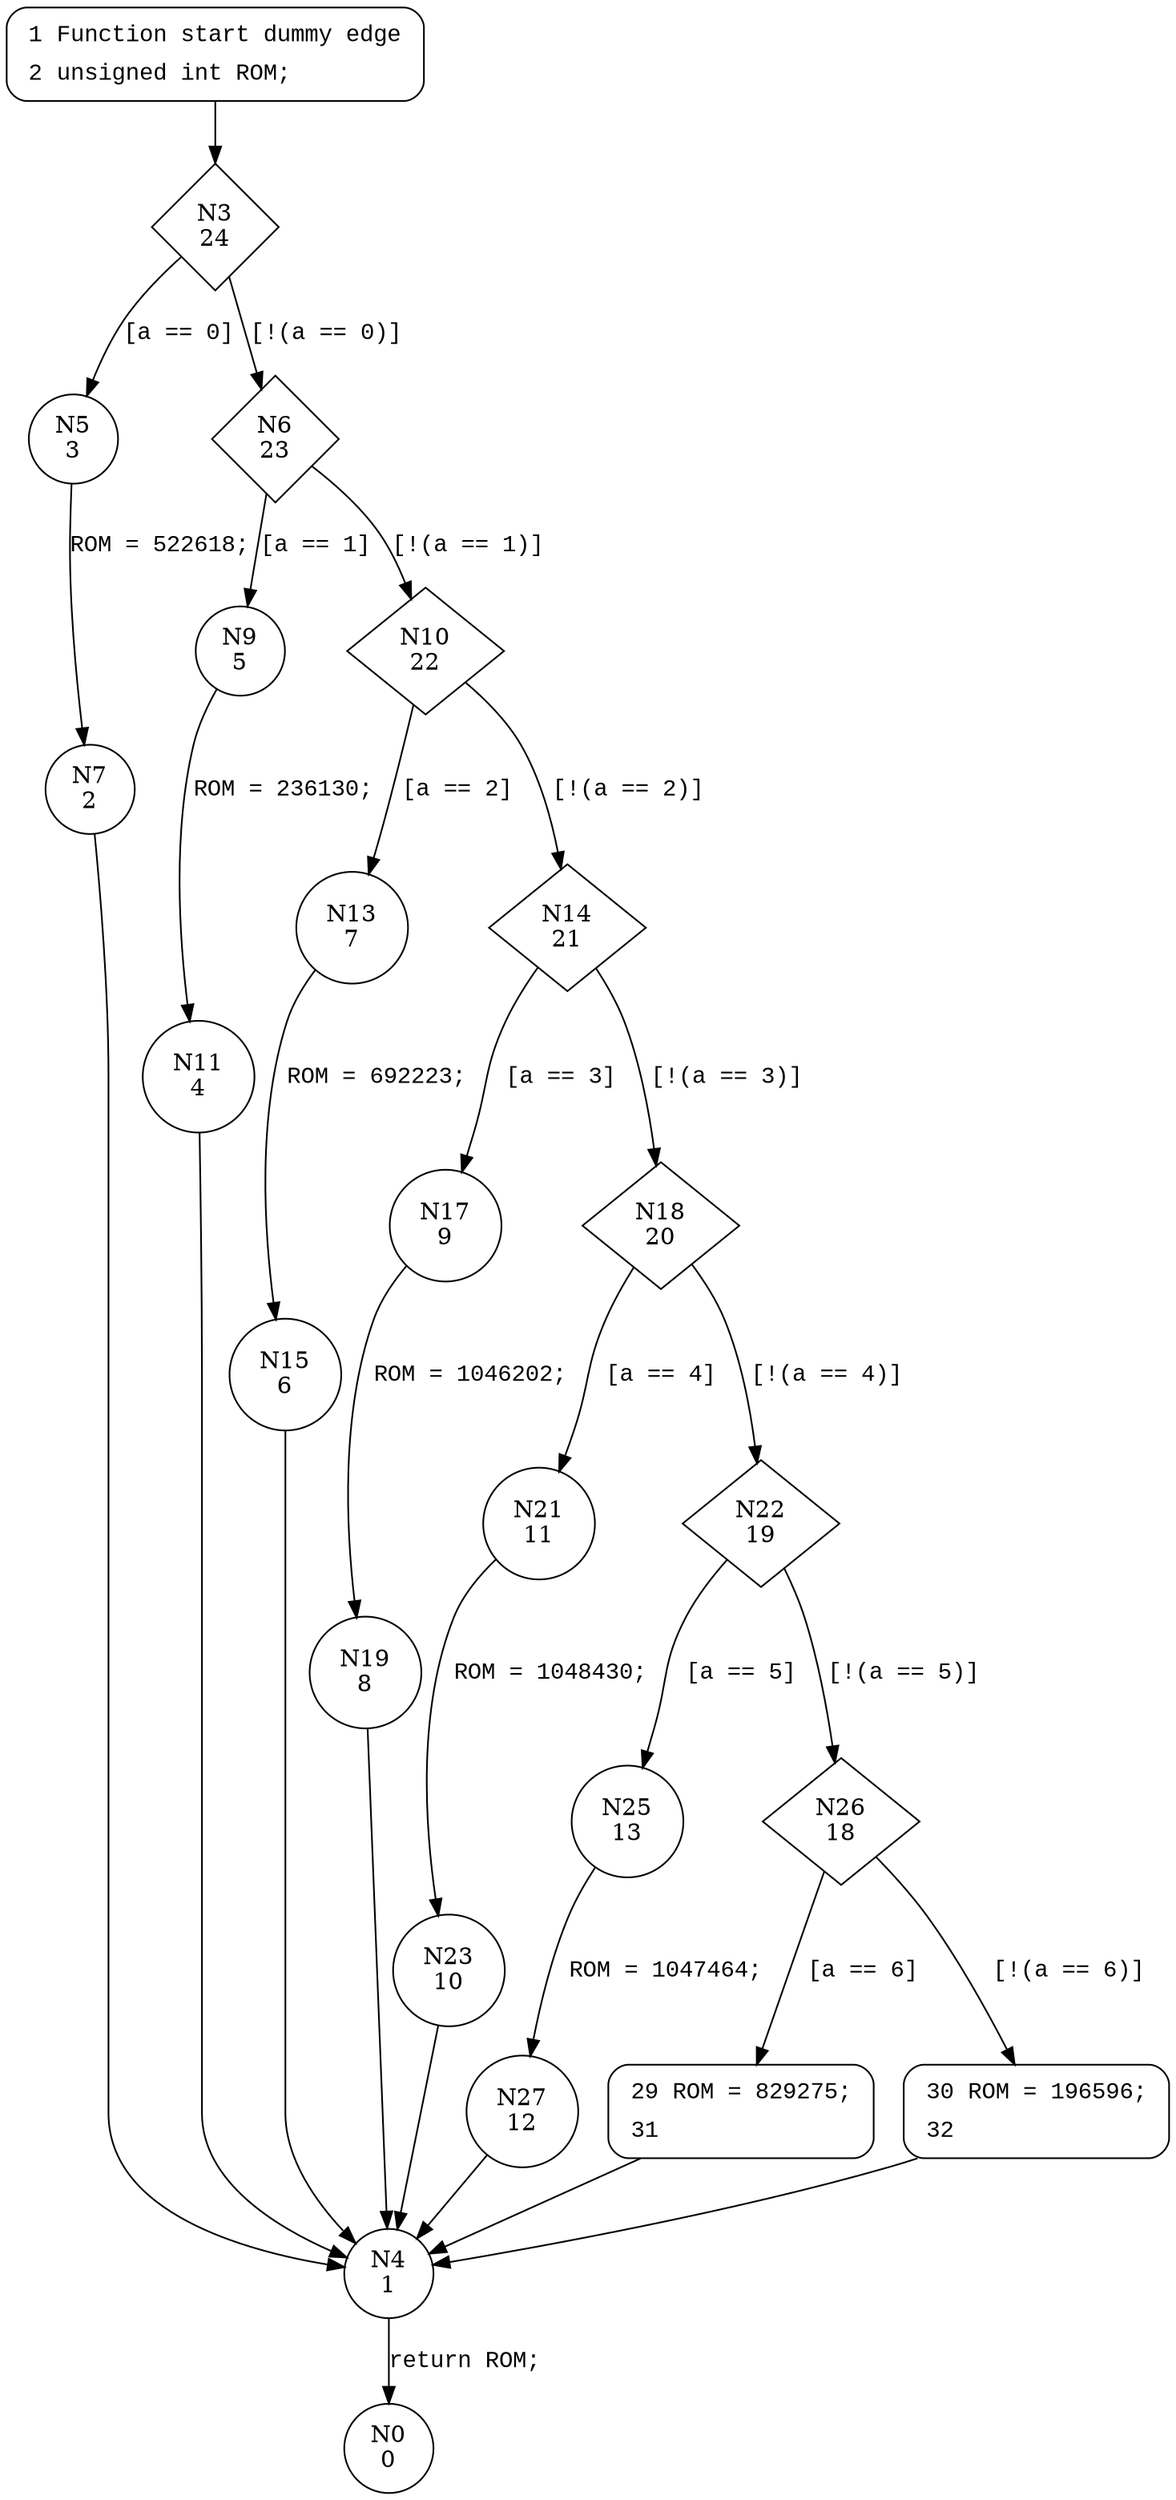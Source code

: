 digraph ROMS {
3 [shape="diamond" label="N3\n24"]
5 [shape="circle" label="N5\n3"]
6 [shape="diamond" label="N6\n23"]
9 [shape="circle" label="N9\n5"]
10 [shape="diamond" label="N10\n22"]
13 [shape="circle" label="N13\n7"]
14 [shape="diamond" label="N14\n21"]
17 [shape="circle" label="N17\n9"]
18 [shape="diamond" label="N18\n20"]
21 [shape="circle" label="N21\n11"]
22 [shape="diamond" label="N22\n19"]
25 [shape="circle" label="N25\n13"]
26 [shape="diamond" label="N26\n18"]
29 [shape="circle" label="N29\n15"]
30 [shape="circle" label="N30\n17"]
4 [shape="circle" label="N4\n1"]
0 [shape="circle" label="N0\n0"]
27 [shape="circle" label="N27\n12"]
23 [shape="circle" label="N23\n10"]
19 [shape="circle" label="N19\n8"]
15 [shape="circle" label="N15\n6"]
11 [shape="circle" label="N11\n4"]
7 [shape="circle" label="N7\n2"]
1 [style="filled,bold" penwidth="1" fillcolor="white" fontname="Courier New" shape="Mrecord" label=<<table border="0" cellborder="0" cellpadding="3" bgcolor="white"><tr><td align="right">1</td><td align="left">Function start dummy edge</td></tr><tr><td align="right">2</td><td align="left">unsigned int ROM;</td></tr></table>>]
1 -> 3[label=""]
30 [style="filled,bold" penwidth="1" fillcolor="white" fontname="Courier New" shape="Mrecord" label=<<table border="0" cellborder="0" cellpadding="3" bgcolor="white"><tr><td align="right">30</td><td align="left">ROM = 196596;</td></tr><tr><td align="right">32</td><td align="left"></td></tr></table>>]
30 -> 4[label=""]
29 [style="filled,bold" penwidth="1" fillcolor="white" fontname="Courier New" shape="Mrecord" label=<<table border="0" cellborder="0" cellpadding="3" bgcolor="white"><tr><td align="right">29</td><td align="left">ROM = 829275;</td></tr><tr><td align="right">31</td><td align="left"></td></tr></table>>]
29 -> 4[label=""]
3 -> 5 [label="[a == 0]" fontname="Courier New"]
3 -> 6 [label="[!(a == 0)]" fontname="Courier New"]
6 -> 9 [label="[a == 1]" fontname="Courier New"]
6 -> 10 [label="[!(a == 1)]" fontname="Courier New"]
10 -> 13 [label="[a == 2]" fontname="Courier New"]
10 -> 14 [label="[!(a == 2)]" fontname="Courier New"]
14 -> 17 [label="[a == 3]" fontname="Courier New"]
14 -> 18 [label="[!(a == 3)]" fontname="Courier New"]
18 -> 21 [label="[a == 4]" fontname="Courier New"]
18 -> 22 [label="[!(a == 4)]" fontname="Courier New"]
22 -> 25 [label="[a == 5]" fontname="Courier New"]
22 -> 26 [label="[!(a == 5)]" fontname="Courier New"]
26 -> 29 [label="[a == 6]" fontname="Courier New"]
26 -> 30 [label="[!(a == 6)]" fontname="Courier New"]
4 -> 0 [label="return ROM;" fontname="Courier New"]
25 -> 27 [label="ROM = 1047464;" fontname="Courier New"]
21 -> 23 [label="ROM = 1048430;" fontname="Courier New"]
17 -> 19 [label="ROM = 1046202;" fontname="Courier New"]
13 -> 15 [label="ROM = 692223;" fontname="Courier New"]
9 -> 11 [label="ROM = 236130;" fontname="Courier New"]
5 -> 7 [label="ROM = 522618;" fontname="Courier New"]
27 -> 4 [label="" fontname="Courier New"]
23 -> 4 [label="" fontname="Courier New"]
19 -> 4 [label="" fontname="Courier New"]
15 -> 4 [label="" fontname="Courier New"]
11 -> 4 [label="" fontname="Courier New"]
7 -> 4 [label="" fontname="Courier New"]
}